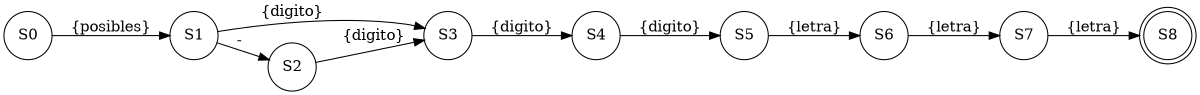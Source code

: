 digraph finite_state_machine {
rankdir=LR;
size="8,5"
node [shape = doublecircle];S8;
node [shape = circle];S0->S1[label="\{posibles\}"];
S1->S3[label="\{digito\}"];
S1->S2[label="-"];
S2->S3[label="\{digito\}"];
S3->S4[label="\{digito\}"];
S4->S5[label="\{digito\}"];
S5->S6[label="\{letra\}"];
S6->S7[label="\{letra\}"];
S7->S8[label="\{letra\}"];
}
